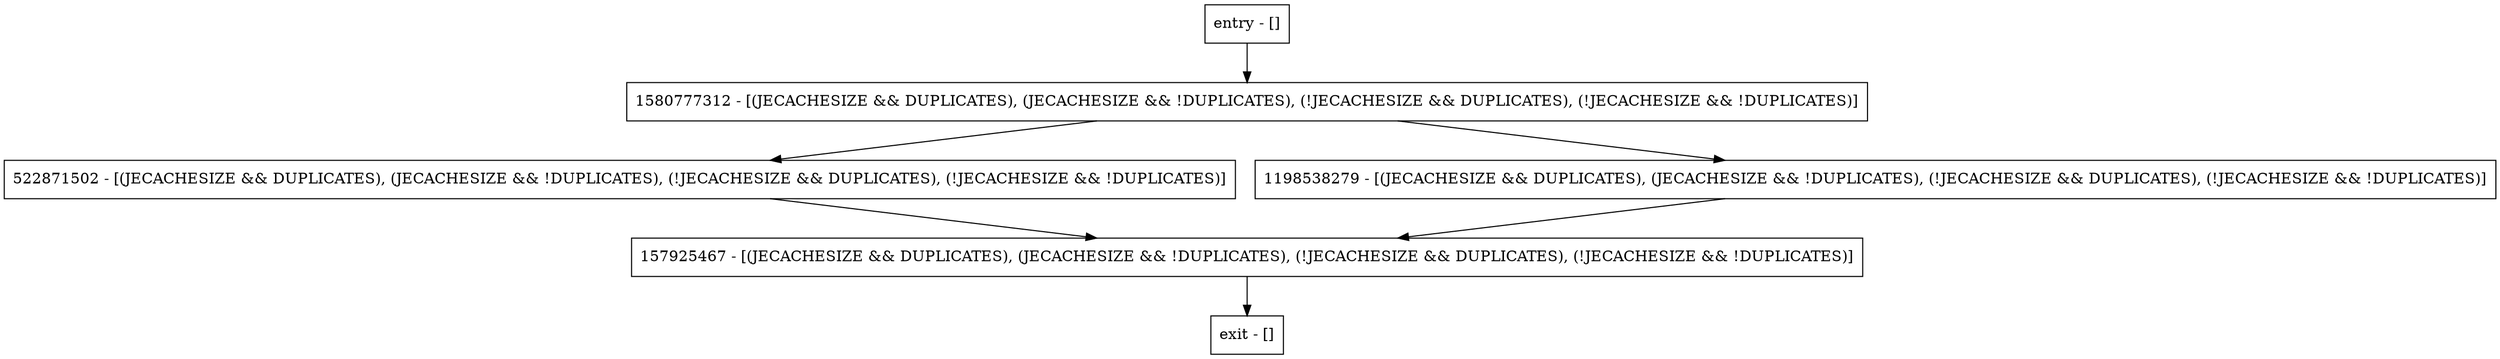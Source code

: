 digraph isTemporary {
node [shape=record];
522871502 [label="522871502 - [(JECACHESIZE && DUPLICATES), (JECACHESIZE && !DUPLICATES), (!JECACHESIZE && DUPLICATES), (!JECACHESIZE && !DUPLICATES)]"];
entry [label="entry - []"];
exit [label="exit - []"];
157925467 [label="157925467 - [(JECACHESIZE && DUPLICATES), (JECACHESIZE && !DUPLICATES), (!JECACHESIZE && DUPLICATES), (!JECACHESIZE && !DUPLICATES)]"];
1580777312 [label="1580777312 - [(JECACHESIZE && DUPLICATES), (JECACHESIZE && !DUPLICATES), (!JECACHESIZE && DUPLICATES), (!JECACHESIZE && !DUPLICATES)]"];
1198538279 [label="1198538279 - [(JECACHESIZE && DUPLICATES), (JECACHESIZE && !DUPLICATES), (!JECACHESIZE && DUPLICATES), (!JECACHESIZE && !DUPLICATES)]"];
entry;
exit;
522871502 -> 157925467;
entry -> 1580777312;
157925467 -> exit;
1580777312 -> 522871502;
1580777312 -> 1198538279;
1198538279 -> 157925467;
}
